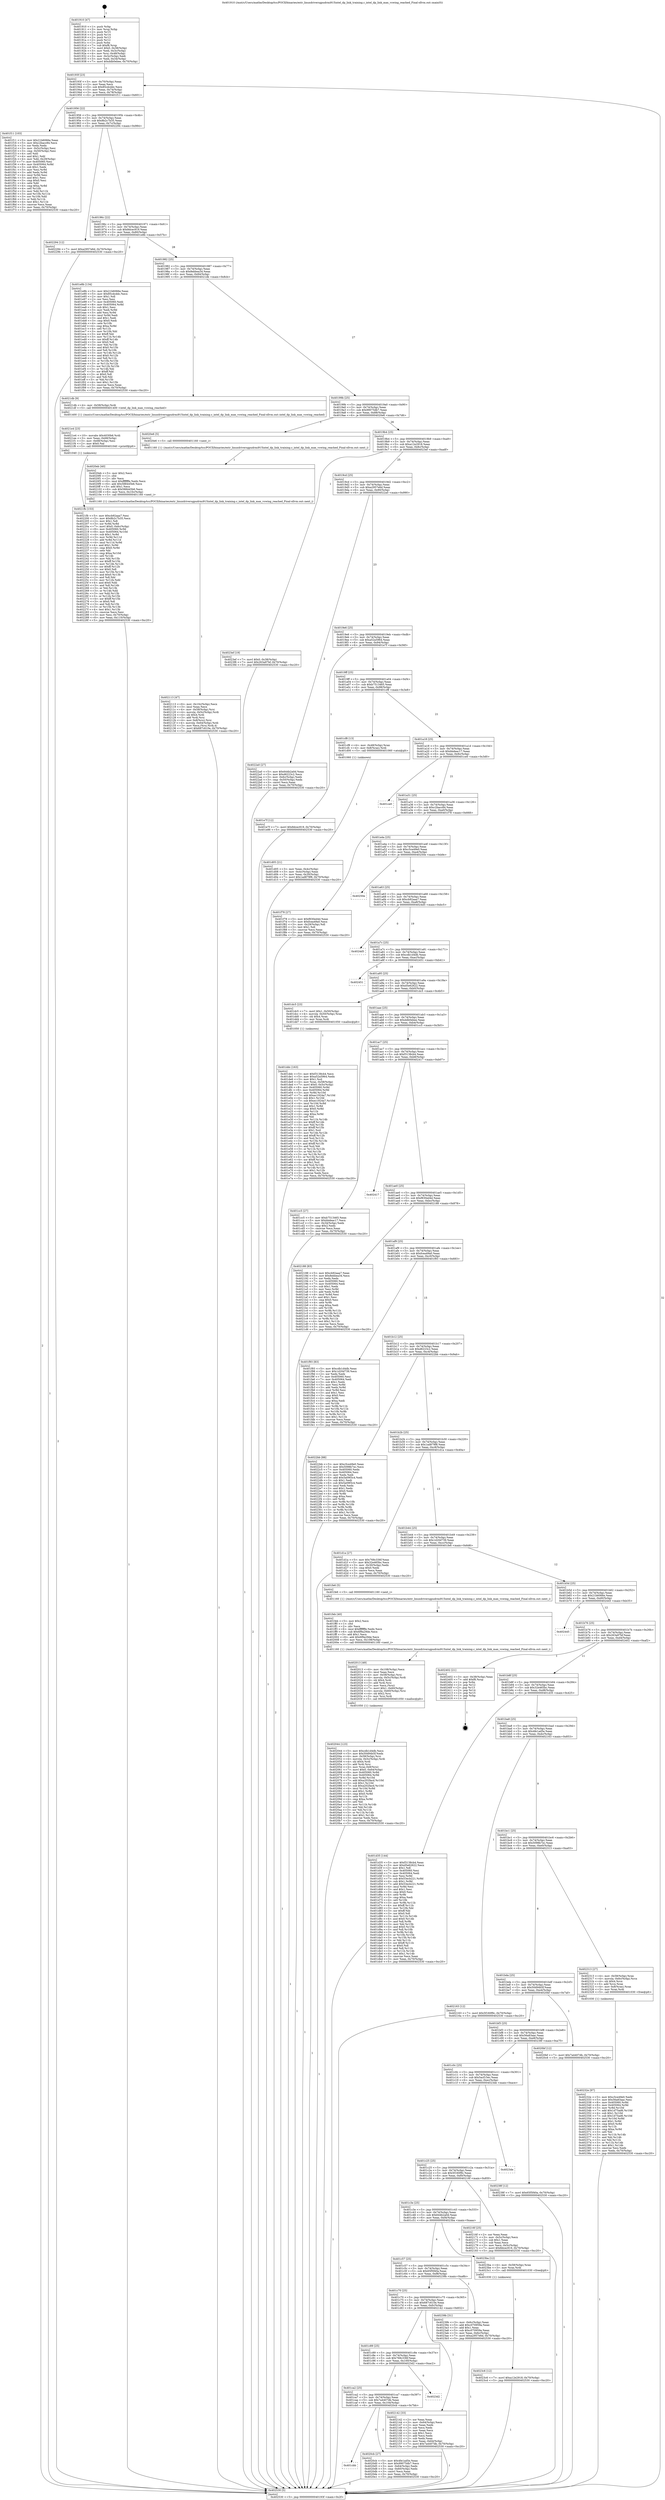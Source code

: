 digraph "0x401910" {
  label = "0x401910 (/mnt/c/Users/mathe/Desktop/tcc/POCII/binaries/extr_linuxdriversgpudrmi915intel_dp_link_training.c_intel_dp_link_max_vswing_reached_Final-ollvm.out::main(0))"
  labelloc = "t"
  node[shape=record]

  Entry [label="",width=0.3,height=0.3,shape=circle,fillcolor=black,style=filled]
  "0x40193f" [label="{
     0x40193f [23]\l
     | [instrs]\l
     &nbsp;&nbsp;0x40193f \<+3\>: mov -0x70(%rbp),%eax\l
     &nbsp;&nbsp;0x401942 \<+2\>: mov %eax,%ecx\l
     &nbsp;&nbsp;0x401944 \<+6\>: sub $0x85cdcddc,%ecx\l
     &nbsp;&nbsp;0x40194a \<+3\>: mov %eax,-0x74(%rbp)\l
     &nbsp;&nbsp;0x40194d \<+3\>: mov %ecx,-0x78(%rbp)\l
     &nbsp;&nbsp;0x401950 \<+6\>: je 0000000000401f11 \<main+0x601\>\l
  }"]
  "0x401f11" [label="{
     0x401f11 [103]\l
     | [instrs]\l
     &nbsp;&nbsp;0x401f11 \<+5\>: mov $0x21b6066e,%eax\l
     &nbsp;&nbsp;0x401f16 \<+5\>: mov $0xc2bacc84,%ecx\l
     &nbsp;&nbsp;0x401f1b \<+2\>: xor %edx,%edx\l
     &nbsp;&nbsp;0x401f1d \<+3\>: mov -0x5c(%rbp),%esi\l
     &nbsp;&nbsp;0x401f20 \<+3\>: cmp -0x50(%rbp),%esi\l
     &nbsp;&nbsp;0x401f23 \<+4\>: setl %dil\l
     &nbsp;&nbsp;0x401f27 \<+4\>: and $0x1,%dil\l
     &nbsp;&nbsp;0x401f2b \<+4\>: mov %dil,-0x29(%rbp)\l
     &nbsp;&nbsp;0x401f2f \<+7\>: mov 0x405060,%esi\l
     &nbsp;&nbsp;0x401f36 \<+8\>: mov 0x405064,%r8d\l
     &nbsp;&nbsp;0x401f3e \<+3\>: sub $0x1,%edx\l
     &nbsp;&nbsp;0x401f41 \<+3\>: mov %esi,%r9d\l
     &nbsp;&nbsp;0x401f44 \<+3\>: add %edx,%r9d\l
     &nbsp;&nbsp;0x401f47 \<+4\>: imul %r9d,%esi\l
     &nbsp;&nbsp;0x401f4b \<+3\>: and $0x1,%esi\l
     &nbsp;&nbsp;0x401f4e \<+3\>: cmp $0x0,%esi\l
     &nbsp;&nbsp;0x401f51 \<+4\>: sete %dil\l
     &nbsp;&nbsp;0x401f55 \<+4\>: cmp $0xa,%r8d\l
     &nbsp;&nbsp;0x401f59 \<+4\>: setl %r10b\l
     &nbsp;&nbsp;0x401f5d \<+3\>: mov %dil,%r11b\l
     &nbsp;&nbsp;0x401f60 \<+3\>: and %r10b,%r11b\l
     &nbsp;&nbsp;0x401f63 \<+3\>: xor %r10b,%dil\l
     &nbsp;&nbsp;0x401f66 \<+3\>: or %dil,%r11b\l
     &nbsp;&nbsp;0x401f69 \<+4\>: test $0x1,%r11b\l
     &nbsp;&nbsp;0x401f6d \<+3\>: cmovne %ecx,%eax\l
     &nbsp;&nbsp;0x401f70 \<+3\>: mov %eax,-0x70(%rbp)\l
     &nbsp;&nbsp;0x401f73 \<+5\>: jmp 0000000000402530 \<main+0xc20\>\l
  }"]
  "0x401956" [label="{
     0x401956 [22]\l
     | [instrs]\l
     &nbsp;&nbsp;0x401956 \<+5\>: jmp 000000000040195b \<main+0x4b\>\l
     &nbsp;&nbsp;0x40195b \<+3\>: mov -0x74(%rbp),%eax\l
     &nbsp;&nbsp;0x40195e \<+5\>: sub $0x8b2c7b35,%eax\l
     &nbsp;&nbsp;0x401963 \<+3\>: mov %eax,-0x7c(%rbp)\l
     &nbsp;&nbsp;0x401966 \<+6\>: je 0000000000402294 \<main+0x984\>\l
  }"]
  Exit [label="",width=0.3,height=0.3,shape=circle,fillcolor=black,style=filled,peripheries=2]
  "0x402294" [label="{
     0x402294 [12]\l
     | [instrs]\l
     &nbsp;&nbsp;0x402294 \<+7\>: movl $0xa2957e6d,-0x70(%rbp)\l
     &nbsp;&nbsp;0x40229b \<+5\>: jmp 0000000000402530 \<main+0xc20\>\l
  }"]
  "0x40196c" [label="{
     0x40196c [22]\l
     | [instrs]\l
     &nbsp;&nbsp;0x40196c \<+5\>: jmp 0000000000401971 \<main+0x61\>\l
     &nbsp;&nbsp;0x401971 \<+3\>: mov -0x74(%rbp),%eax\l
     &nbsp;&nbsp;0x401974 \<+5\>: sub $0x8dcec919,%eax\l
     &nbsp;&nbsp;0x401979 \<+3\>: mov %eax,-0x80(%rbp)\l
     &nbsp;&nbsp;0x40197c \<+6\>: je 0000000000401e8b \<main+0x57b\>\l
  }"]
  "0x4023c6" [label="{
     0x4023c6 [12]\l
     | [instrs]\l
     &nbsp;&nbsp;0x4023c6 \<+7\>: movl $0xa12e2918,-0x70(%rbp)\l
     &nbsp;&nbsp;0x4023cd \<+5\>: jmp 0000000000402530 \<main+0xc20\>\l
  }"]
  "0x401e8b" [label="{
     0x401e8b [134]\l
     | [instrs]\l
     &nbsp;&nbsp;0x401e8b \<+5\>: mov $0x21b6066e,%eax\l
     &nbsp;&nbsp;0x401e90 \<+5\>: mov $0x85cdcddc,%ecx\l
     &nbsp;&nbsp;0x401e95 \<+2\>: mov $0x1,%dl\l
     &nbsp;&nbsp;0x401e97 \<+2\>: xor %esi,%esi\l
     &nbsp;&nbsp;0x401e99 \<+7\>: mov 0x405060,%edi\l
     &nbsp;&nbsp;0x401ea0 \<+8\>: mov 0x405064,%r8d\l
     &nbsp;&nbsp;0x401ea8 \<+3\>: sub $0x1,%esi\l
     &nbsp;&nbsp;0x401eab \<+3\>: mov %edi,%r9d\l
     &nbsp;&nbsp;0x401eae \<+3\>: add %esi,%r9d\l
     &nbsp;&nbsp;0x401eb1 \<+4\>: imul %r9d,%edi\l
     &nbsp;&nbsp;0x401eb5 \<+3\>: and $0x1,%edi\l
     &nbsp;&nbsp;0x401eb8 \<+3\>: cmp $0x0,%edi\l
     &nbsp;&nbsp;0x401ebb \<+4\>: sete %r10b\l
     &nbsp;&nbsp;0x401ebf \<+4\>: cmp $0xa,%r8d\l
     &nbsp;&nbsp;0x401ec3 \<+4\>: setl %r11b\l
     &nbsp;&nbsp;0x401ec7 \<+3\>: mov %r10b,%bl\l
     &nbsp;&nbsp;0x401eca \<+3\>: xor $0xff,%bl\l
     &nbsp;&nbsp;0x401ecd \<+3\>: mov %r11b,%r14b\l
     &nbsp;&nbsp;0x401ed0 \<+4\>: xor $0xff,%r14b\l
     &nbsp;&nbsp;0x401ed4 \<+3\>: xor $0x0,%dl\l
     &nbsp;&nbsp;0x401ed7 \<+3\>: mov %bl,%r15b\l
     &nbsp;&nbsp;0x401eda \<+4\>: and $0x0,%r15b\l
     &nbsp;&nbsp;0x401ede \<+3\>: and %dl,%r10b\l
     &nbsp;&nbsp;0x401ee1 \<+3\>: mov %r14b,%r12b\l
     &nbsp;&nbsp;0x401ee4 \<+4\>: and $0x0,%r12b\l
     &nbsp;&nbsp;0x401ee8 \<+3\>: and %dl,%r11b\l
     &nbsp;&nbsp;0x401eeb \<+3\>: or %r10b,%r15b\l
     &nbsp;&nbsp;0x401eee \<+3\>: or %r11b,%r12b\l
     &nbsp;&nbsp;0x401ef1 \<+3\>: xor %r12b,%r15b\l
     &nbsp;&nbsp;0x401ef4 \<+3\>: or %r14b,%bl\l
     &nbsp;&nbsp;0x401ef7 \<+3\>: xor $0xff,%bl\l
     &nbsp;&nbsp;0x401efa \<+3\>: or $0x0,%dl\l
     &nbsp;&nbsp;0x401efd \<+2\>: and %dl,%bl\l
     &nbsp;&nbsp;0x401eff \<+3\>: or %bl,%r15b\l
     &nbsp;&nbsp;0x401f02 \<+4\>: test $0x1,%r15b\l
     &nbsp;&nbsp;0x401f06 \<+3\>: cmovne %ecx,%eax\l
     &nbsp;&nbsp;0x401f09 \<+3\>: mov %eax,-0x70(%rbp)\l
     &nbsp;&nbsp;0x401f0c \<+5\>: jmp 0000000000402530 \<main+0xc20\>\l
  }"]
  "0x401982" [label="{
     0x401982 [25]\l
     | [instrs]\l
     &nbsp;&nbsp;0x401982 \<+5\>: jmp 0000000000401987 \<main+0x77\>\l
     &nbsp;&nbsp;0x401987 \<+3\>: mov -0x74(%rbp),%eax\l
     &nbsp;&nbsp;0x40198a \<+5\>: sub $0x8ebbea34,%eax\l
     &nbsp;&nbsp;0x40198f \<+6\>: mov %eax,-0x84(%rbp)\l
     &nbsp;&nbsp;0x401995 \<+6\>: je 00000000004021db \<main+0x8cb\>\l
  }"]
  "0x40232e" [label="{
     0x40232e [97]\l
     | [instrs]\l
     &nbsp;&nbsp;0x40232e \<+5\>: mov $0xc5ce49e0,%edx\l
     &nbsp;&nbsp;0x402333 \<+5\>: mov $0x56a83aac,%esi\l
     &nbsp;&nbsp;0x402338 \<+8\>: mov 0x405060,%r8d\l
     &nbsp;&nbsp;0x402340 \<+8\>: mov 0x405064,%r9d\l
     &nbsp;&nbsp;0x402348 \<+3\>: mov %r8d,%r10d\l
     &nbsp;&nbsp;0x40234b \<+7\>: add $0x1d75ad6,%r10d\l
     &nbsp;&nbsp;0x402352 \<+4\>: sub $0x1,%r10d\l
     &nbsp;&nbsp;0x402356 \<+7\>: sub $0x1d75ad6,%r10d\l
     &nbsp;&nbsp;0x40235d \<+4\>: imul %r10d,%r8d\l
     &nbsp;&nbsp;0x402361 \<+4\>: and $0x1,%r8d\l
     &nbsp;&nbsp;0x402365 \<+4\>: cmp $0x0,%r8d\l
     &nbsp;&nbsp;0x402369 \<+4\>: sete %r11b\l
     &nbsp;&nbsp;0x40236d \<+4\>: cmp $0xa,%r9d\l
     &nbsp;&nbsp;0x402371 \<+3\>: setl %bl\l
     &nbsp;&nbsp;0x402374 \<+3\>: mov %r11b,%r14b\l
     &nbsp;&nbsp;0x402377 \<+3\>: and %bl,%r14b\l
     &nbsp;&nbsp;0x40237a \<+3\>: xor %bl,%r11b\l
     &nbsp;&nbsp;0x40237d \<+3\>: or %r11b,%r14b\l
     &nbsp;&nbsp;0x402380 \<+4\>: test $0x1,%r14b\l
     &nbsp;&nbsp;0x402384 \<+3\>: cmovne %esi,%edx\l
     &nbsp;&nbsp;0x402387 \<+3\>: mov %edx,-0x70(%rbp)\l
     &nbsp;&nbsp;0x40238a \<+5\>: jmp 0000000000402530 \<main+0xc20\>\l
  }"]
  "0x4021db" [label="{
     0x4021db [9]\l
     | [instrs]\l
     &nbsp;&nbsp;0x4021db \<+4\>: mov -0x58(%rbp),%rdi\l
     &nbsp;&nbsp;0x4021df \<+5\>: call 0000000000401400 \<intel_dp_link_max_vswing_reached\>\l
     | [calls]\l
     &nbsp;&nbsp;0x401400 \{1\} (/mnt/c/Users/mathe/Desktop/tcc/POCII/binaries/extr_linuxdriversgpudrmi915intel_dp_link_training.c_intel_dp_link_max_vswing_reached_Final-ollvm.out::intel_dp_link_max_vswing_reached)\l
  }"]
  "0x40199b" [label="{
     0x40199b [25]\l
     | [instrs]\l
     &nbsp;&nbsp;0x40199b \<+5\>: jmp 00000000004019a0 \<main+0x90\>\l
     &nbsp;&nbsp;0x4019a0 \<+3\>: mov -0x74(%rbp),%eax\l
     &nbsp;&nbsp;0x4019a3 \<+5\>: sub $0x99075db7,%eax\l
     &nbsp;&nbsp;0x4019a8 \<+6\>: mov %eax,-0x88(%rbp)\l
     &nbsp;&nbsp;0x4019ae \<+6\>: je 00000000004020e6 \<main+0x7d6\>\l
  }"]
  "0x4021fb" [label="{
     0x4021fb [153]\l
     | [instrs]\l
     &nbsp;&nbsp;0x4021fb \<+5\>: mov $0xcb92aaa7,%esi\l
     &nbsp;&nbsp;0x402200 \<+5\>: mov $0x8b2c7b35,%ecx\l
     &nbsp;&nbsp;0x402205 \<+2\>: mov $0x1,%dl\l
     &nbsp;&nbsp;0x402207 \<+3\>: xor %r8d,%r8d\l
     &nbsp;&nbsp;0x40220a \<+7\>: movl $0x0,-0x6c(%rbp)\l
     &nbsp;&nbsp;0x402211 \<+8\>: mov 0x405060,%r9d\l
     &nbsp;&nbsp;0x402219 \<+8\>: mov 0x405064,%r10d\l
     &nbsp;&nbsp;0x402221 \<+4\>: sub $0x1,%r8d\l
     &nbsp;&nbsp;0x402225 \<+3\>: mov %r9d,%r11d\l
     &nbsp;&nbsp;0x402228 \<+3\>: add %r8d,%r11d\l
     &nbsp;&nbsp;0x40222b \<+4\>: imul %r11d,%r9d\l
     &nbsp;&nbsp;0x40222f \<+4\>: and $0x1,%r9d\l
     &nbsp;&nbsp;0x402233 \<+4\>: cmp $0x0,%r9d\l
     &nbsp;&nbsp;0x402237 \<+3\>: sete %bl\l
     &nbsp;&nbsp;0x40223a \<+4\>: cmp $0xa,%r10d\l
     &nbsp;&nbsp;0x40223e \<+4\>: setl %r14b\l
     &nbsp;&nbsp;0x402242 \<+3\>: mov %bl,%r15b\l
     &nbsp;&nbsp;0x402245 \<+4\>: xor $0xff,%r15b\l
     &nbsp;&nbsp;0x402249 \<+3\>: mov %r14b,%r12b\l
     &nbsp;&nbsp;0x40224c \<+4\>: xor $0xff,%r12b\l
     &nbsp;&nbsp;0x402250 \<+3\>: xor $0x0,%dl\l
     &nbsp;&nbsp;0x402253 \<+3\>: mov %r15b,%r13b\l
     &nbsp;&nbsp;0x402256 \<+4\>: and $0x0,%r13b\l
     &nbsp;&nbsp;0x40225a \<+2\>: and %dl,%bl\l
     &nbsp;&nbsp;0x40225c \<+3\>: mov %r12b,%dil\l
     &nbsp;&nbsp;0x40225f \<+4\>: and $0x0,%dil\l
     &nbsp;&nbsp;0x402263 \<+3\>: and %dl,%r14b\l
     &nbsp;&nbsp;0x402266 \<+3\>: or %bl,%r13b\l
     &nbsp;&nbsp;0x402269 \<+3\>: or %r14b,%dil\l
     &nbsp;&nbsp;0x40226c \<+3\>: xor %dil,%r13b\l
     &nbsp;&nbsp;0x40226f \<+3\>: or %r12b,%r15b\l
     &nbsp;&nbsp;0x402272 \<+4\>: xor $0xff,%r15b\l
     &nbsp;&nbsp;0x402276 \<+3\>: or $0x0,%dl\l
     &nbsp;&nbsp;0x402279 \<+3\>: and %dl,%r15b\l
     &nbsp;&nbsp;0x40227c \<+3\>: or %r15b,%r13b\l
     &nbsp;&nbsp;0x40227f \<+4\>: test $0x1,%r13b\l
     &nbsp;&nbsp;0x402283 \<+3\>: cmovne %ecx,%esi\l
     &nbsp;&nbsp;0x402286 \<+3\>: mov %esi,-0x70(%rbp)\l
     &nbsp;&nbsp;0x402289 \<+6\>: mov %eax,-0x110(%rbp)\l
     &nbsp;&nbsp;0x40228f \<+5\>: jmp 0000000000402530 \<main+0xc20\>\l
  }"]
  "0x4020e6" [label="{
     0x4020e6 [5]\l
     | [instrs]\l
     &nbsp;&nbsp;0x4020e6 \<+5\>: call 0000000000401160 \<next_i\>\l
     | [calls]\l
     &nbsp;&nbsp;0x401160 \{1\} (/mnt/c/Users/mathe/Desktop/tcc/POCII/binaries/extr_linuxdriversgpudrmi915intel_dp_link_training.c_intel_dp_link_max_vswing_reached_Final-ollvm.out::next_i)\l
  }"]
  "0x4019b4" [label="{
     0x4019b4 [25]\l
     | [instrs]\l
     &nbsp;&nbsp;0x4019b4 \<+5\>: jmp 00000000004019b9 \<main+0xa9\>\l
     &nbsp;&nbsp;0x4019b9 \<+3\>: mov -0x74(%rbp),%eax\l
     &nbsp;&nbsp;0x4019bc \<+5\>: sub $0xa12e2918,%eax\l
     &nbsp;&nbsp;0x4019c1 \<+6\>: mov %eax,-0x8c(%rbp)\l
     &nbsp;&nbsp;0x4019c7 \<+6\>: je 00000000004023ef \<main+0xadf\>\l
  }"]
  "0x4021e4" [label="{
     0x4021e4 [23]\l
     | [instrs]\l
     &nbsp;&nbsp;0x4021e4 \<+10\>: movabs $0x4030b6,%rdi\l
     &nbsp;&nbsp;0x4021ee \<+3\>: mov %eax,-0x68(%rbp)\l
     &nbsp;&nbsp;0x4021f1 \<+3\>: mov -0x68(%rbp),%esi\l
     &nbsp;&nbsp;0x4021f4 \<+2\>: mov $0x0,%al\l
     &nbsp;&nbsp;0x4021f6 \<+5\>: call 0000000000401040 \<printf@plt\>\l
     | [calls]\l
     &nbsp;&nbsp;0x401040 \{1\} (unknown)\l
  }"]
  "0x4023ef" [label="{
     0x4023ef [19]\l
     | [instrs]\l
     &nbsp;&nbsp;0x4023ef \<+7\>: movl $0x0,-0x38(%rbp)\l
     &nbsp;&nbsp;0x4023f6 \<+7\>: movl $0x263a97bf,-0x70(%rbp)\l
     &nbsp;&nbsp;0x4023fd \<+5\>: jmp 0000000000402530 \<main+0xc20\>\l
  }"]
  "0x4019cd" [label="{
     0x4019cd [25]\l
     | [instrs]\l
     &nbsp;&nbsp;0x4019cd \<+5\>: jmp 00000000004019d2 \<main+0xc2\>\l
     &nbsp;&nbsp;0x4019d2 \<+3\>: mov -0x74(%rbp),%eax\l
     &nbsp;&nbsp;0x4019d5 \<+5\>: sub $0xa2957e6d,%eax\l
     &nbsp;&nbsp;0x4019da \<+6\>: mov %eax,-0x90(%rbp)\l
     &nbsp;&nbsp;0x4019e0 \<+6\>: je 00000000004022a0 \<main+0x990\>\l
  }"]
  "0x402113" [label="{
     0x402113 [47]\l
     | [instrs]\l
     &nbsp;&nbsp;0x402113 \<+6\>: mov -0x10c(%rbp),%ecx\l
     &nbsp;&nbsp;0x402119 \<+3\>: imul %eax,%ecx\l
     &nbsp;&nbsp;0x40211c \<+4\>: mov -0x58(%rbp),%rsi\l
     &nbsp;&nbsp;0x402120 \<+4\>: movslq -0x5c(%rbp),%rdi\l
     &nbsp;&nbsp;0x402124 \<+4\>: shl $0x4,%rdi\l
     &nbsp;&nbsp;0x402128 \<+3\>: add %rdi,%rsi\l
     &nbsp;&nbsp;0x40212b \<+4\>: mov 0x8(%rsi),%rsi\l
     &nbsp;&nbsp;0x40212f \<+4\>: movslq -0x64(%rbp),%rdi\l
     &nbsp;&nbsp;0x402133 \<+3\>: mov %ecx,(%rsi,%rdi,4)\l
     &nbsp;&nbsp;0x402136 \<+7\>: movl $0x687c610e,-0x70(%rbp)\l
     &nbsp;&nbsp;0x40213d \<+5\>: jmp 0000000000402530 \<main+0xc20\>\l
  }"]
  "0x4022a0" [label="{
     0x4022a0 [27]\l
     | [instrs]\l
     &nbsp;&nbsp;0x4022a0 \<+5\>: mov $0x644b2a0d,%eax\l
     &nbsp;&nbsp;0x4022a5 \<+5\>: mov $0xd6223c2,%ecx\l
     &nbsp;&nbsp;0x4022aa \<+3\>: mov -0x6c(%rbp),%edx\l
     &nbsp;&nbsp;0x4022ad \<+3\>: cmp -0x50(%rbp),%edx\l
     &nbsp;&nbsp;0x4022b0 \<+3\>: cmovl %ecx,%eax\l
     &nbsp;&nbsp;0x4022b3 \<+3\>: mov %eax,-0x70(%rbp)\l
     &nbsp;&nbsp;0x4022b6 \<+5\>: jmp 0000000000402530 \<main+0xc20\>\l
  }"]
  "0x4019e6" [label="{
     0x4019e6 [25]\l
     | [instrs]\l
     &nbsp;&nbsp;0x4019e6 \<+5\>: jmp 00000000004019eb \<main+0xdb\>\l
     &nbsp;&nbsp;0x4019eb \<+3\>: mov -0x74(%rbp),%eax\l
     &nbsp;&nbsp;0x4019ee \<+5\>: sub $0xa52a5964,%eax\l
     &nbsp;&nbsp;0x4019f3 \<+6\>: mov %eax,-0x94(%rbp)\l
     &nbsp;&nbsp;0x4019f9 \<+6\>: je 0000000000401e7f \<main+0x56f\>\l
  }"]
  "0x4020eb" [label="{
     0x4020eb [40]\l
     | [instrs]\l
     &nbsp;&nbsp;0x4020eb \<+5\>: mov $0x2,%ecx\l
     &nbsp;&nbsp;0x4020f0 \<+1\>: cltd\l
     &nbsp;&nbsp;0x4020f1 \<+2\>: idiv %ecx\l
     &nbsp;&nbsp;0x4020f3 \<+6\>: imul $0xfffffffe,%edx,%ecx\l
     &nbsp;&nbsp;0x4020f9 \<+6\>: add $0x588445b6,%ecx\l
     &nbsp;&nbsp;0x4020ff \<+3\>: add $0x1,%ecx\l
     &nbsp;&nbsp;0x402102 \<+6\>: sub $0x588445b6,%ecx\l
     &nbsp;&nbsp;0x402108 \<+6\>: mov %ecx,-0x10c(%rbp)\l
     &nbsp;&nbsp;0x40210e \<+5\>: call 0000000000401160 \<next_i\>\l
     | [calls]\l
     &nbsp;&nbsp;0x401160 \{1\} (/mnt/c/Users/mathe/Desktop/tcc/POCII/binaries/extr_linuxdriversgpudrmi915intel_dp_link_training.c_intel_dp_link_max_vswing_reached_Final-ollvm.out::next_i)\l
  }"]
  "0x401e7f" [label="{
     0x401e7f [12]\l
     | [instrs]\l
     &nbsp;&nbsp;0x401e7f \<+7\>: movl $0x8dcec919,-0x70(%rbp)\l
     &nbsp;&nbsp;0x401e86 \<+5\>: jmp 0000000000402530 \<main+0xc20\>\l
  }"]
  "0x4019ff" [label="{
     0x4019ff [25]\l
     | [instrs]\l
     &nbsp;&nbsp;0x4019ff \<+5\>: jmp 0000000000401a04 \<main+0xf4\>\l
     &nbsp;&nbsp;0x401a04 \<+3\>: mov -0x74(%rbp),%eax\l
     &nbsp;&nbsp;0x401a07 \<+5\>: sub $0xb7513465,%eax\l
     &nbsp;&nbsp;0x401a0c \<+6\>: mov %eax,-0x98(%rbp)\l
     &nbsp;&nbsp;0x401a12 \<+6\>: je 0000000000401cf8 \<main+0x3e8\>\l
  }"]
  "0x401cbb" [label="{
     0x401cbb\l
  }", style=dashed]
  "0x401cf8" [label="{
     0x401cf8 [13]\l
     | [instrs]\l
     &nbsp;&nbsp;0x401cf8 \<+4\>: mov -0x48(%rbp),%rax\l
     &nbsp;&nbsp;0x401cfc \<+4\>: mov 0x8(%rax),%rdi\l
     &nbsp;&nbsp;0x401d00 \<+5\>: call 0000000000401060 \<atoi@plt\>\l
     | [calls]\l
     &nbsp;&nbsp;0x401060 \{1\} (unknown)\l
  }"]
  "0x401a18" [label="{
     0x401a18 [25]\l
     | [instrs]\l
     &nbsp;&nbsp;0x401a18 \<+5\>: jmp 0000000000401a1d \<main+0x10d\>\l
     &nbsp;&nbsp;0x401a1d \<+3\>: mov -0x74(%rbp),%eax\l
     &nbsp;&nbsp;0x401a20 \<+5\>: sub $0xbbdeac17,%eax\l
     &nbsp;&nbsp;0x401a25 \<+6\>: mov %eax,-0x9c(%rbp)\l
     &nbsp;&nbsp;0x401a2b \<+6\>: je 0000000000401ce0 \<main+0x3d0\>\l
  }"]
  "0x4020cb" [label="{
     0x4020cb [27]\l
     | [instrs]\l
     &nbsp;&nbsp;0x4020cb \<+5\>: mov $0x4fe1ad5e,%eax\l
     &nbsp;&nbsp;0x4020d0 \<+5\>: mov $0x99075db7,%ecx\l
     &nbsp;&nbsp;0x4020d5 \<+3\>: mov -0x64(%rbp),%edx\l
     &nbsp;&nbsp;0x4020d8 \<+3\>: cmp -0x60(%rbp),%edx\l
     &nbsp;&nbsp;0x4020db \<+3\>: cmovl %ecx,%eax\l
     &nbsp;&nbsp;0x4020de \<+3\>: mov %eax,-0x70(%rbp)\l
     &nbsp;&nbsp;0x4020e1 \<+5\>: jmp 0000000000402530 \<main+0xc20\>\l
  }"]
  "0x401ce0" [label="{
     0x401ce0\l
  }", style=dashed]
  "0x401a31" [label="{
     0x401a31 [25]\l
     | [instrs]\l
     &nbsp;&nbsp;0x401a31 \<+5\>: jmp 0000000000401a36 \<main+0x126\>\l
     &nbsp;&nbsp;0x401a36 \<+3\>: mov -0x74(%rbp),%eax\l
     &nbsp;&nbsp;0x401a39 \<+5\>: sub $0xc2bacc84,%eax\l
     &nbsp;&nbsp;0x401a3e \<+6\>: mov %eax,-0xa0(%rbp)\l
     &nbsp;&nbsp;0x401a44 \<+6\>: je 0000000000401f78 \<main+0x668\>\l
  }"]
  "0x401ca2" [label="{
     0x401ca2 [25]\l
     | [instrs]\l
     &nbsp;&nbsp;0x401ca2 \<+5\>: jmp 0000000000401ca7 \<main+0x397\>\l
     &nbsp;&nbsp;0x401ca7 \<+3\>: mov -0x74(%rbp),%eax\l
     &nbsp;&nbsp;0x401caa \<+5\>: sub $0x7a4407db,%eax\l
     &nbsp;&nbsp;0x401caf \<+6\>: mov %eax,-0x104(%rbp)\l
     &nbsp;&nbsp;0x401cb5 \<+6\>: je 00000000004020cb \<main+0x7bb\>\l
  }"]
  "0x401f78" [label="{
     0x401f78 [27]\l
     | [instrs]\l
     &nbsp;&nbsp;0x401f78 \<+5\>: mov $0xf830ed4d,%eax\l
     &nbsp;&nbsp;0x401f7d \<+5\>: mov $0xfcea49a0,%ecx\l
     &nbsp;&nbsp;0x401f82 \<+3\>: mov -0x29(%rbp),%dl\l
     &nbsp;&nbsp;0x401f85 \<+3\>: test $0x1,%dl\l
     &nbsp;&nbsp;0x401f88 \<+3\>: cmovne %ecx,%eax\l
     &nbsp;&nbsp;0x401f8b \<+3\>: mov %eax,-0x70(%rbp)\l
     &nbsp;&nbsp;0x401f8e \<+5\>: jmp 0000000000402530 \<main+0xc20\>\l
  }"]
  "0x401a4a" [label="{
     0x401a4a [25]\l
     | [instrs]\l
     &nbsp;&nbsp;0x401a4a \<+5\>: jmp 0000000000401a4f \<main+0x13f\>\l
     &nbsp;&nbsp;0x401a4f \<+3\>: mov -0x74(%rbp),%eax\l
     &nbsp;&nbsp;0x401a52 \<+5\>: sub $0xc5ce49e0,%eax\l
     &nbsp;&nbsp;0x401a57 \<+6\>: mov %eax,-0xa4(%rbp)\l
     &nbsp;&nbsp;0x401a5d \<+6\>: je 000000000040250e \<main+0xbfe\>\l
  }"]
  "0x4023d2" [label="{
     0x4023d2\l
  }", style=dashed]
  "0x40250e" [label="{
     0x40250e\l
  }", style=dashed]
  "0x401a63" [label="{
     0x401a63 [25]\l
     | [instrs]\l
     &nbsp;&nbsp;0x401a63 \<+5\>: jmp 0000000000401a68 \<main+0x158\>\l
     &nbsp;&nbsp;0x401a68 \<+3\>: mov -0x74(%rbp),%eax\l
     &nbsp;&nbsp;0x401a6b \<+5\>: sub $0xcb92aaa7,%eax\l
     &nbsp;&nbsp;0x401a70 \<+6\>: mov %eax,-0xa8(%rbp)\l
     &nbsp;&nbsp;0x401a76 \<+6\>: je 00000000004024d5 \<main+0xbc5\>\l
  }"]
  "0x401c89" [label="{
     0x401c89 [25]\l
     | [instrs]\l
     &nbsp;&nbsp;0x401c89 \<+5\>: jmp 0000000000401c8e \<main+0x37e\>\l
     &nbsp;&nbsp;0x401c8e \<+3\>: mov -0x74(%rbp),%eax\l
     &nbsp;&nbsp;0x401c91 \<+5\>: sub $0x768c336f,%eax\l
     &nbsp;&nbsp;0x401c96 \<+6\>: mov %eax,-0x100(%rbp)\l
     &nbsp;&nbsp;0x401c9c \<+6\>: je 00000000004023d2 \<main+0xac2\>\l
  }"]
  "0x4024d5" [label="{
     0x4024d5\l
  }", style=dashed]
  "0x401a7c" [label="{
     0x401a7c [25]\l
     | [instrs]\l
     &nbsp;&nbsp;0x401a7c \<+5\>: jmp 0000000000401a81 \<main+0x171\>\l
     &nbsp;&nbsp;0x401a81 \<+3\>: mov -0x74(%rbp),%eax\l
     &nbsp;&nbsp;0x401a84 \<+5\>: sub $0xcdb1d4db,%eax\l
     &nbsp;&nbsp;0x401a89 \<+6\>: mov %eax,-0xac(%rbp)\l
     &nbsp;&nbsp;0x401a8f \<+6\>: je 0000000000402451 \<main+0xb41\>\l
  }"]
  "0x402142" [label="{
     0x402142 [33]\l
     | [instrs]\l
     &nbsp;&nbsp;0x402142 \<+2\>: xor %eax,%eax\l
     &nbsp;&nbsp;0x402144 \<+3\>: mov -0x64(%rbp),%ecx\l
     &nbsp;&nbsp;0x402147 \<+2\>: mov %eax,%edx\l
     &nbsp;&nbsp;0x402149 \<+2\>: sub %ecx,%edx\l
     &nbsp;&nbsp;0x40214b \<+2\>: mov %eax,%ecx\l
     &nbsp;&nbsp;0x40214d \<+3\>: sub $0x1,%ecx\l
     &nbsp;&nbsp;0x402150 \<+2\>: add %ecx,%edx\l
     &nbsp;&nbsp;0x402152 \<+2\>: sub %edx,%eax\l
     &nbsp;&nbsp;0x402154 \<+3\>: mov %eax,-0x64(%rbp)\l
     &nbsp;&nbsp;0x402157 \<+7\>: movl $0x7a4407db,-0x70(%rbp)\l
     &nbsp;&nbsp;0x40215e \<+5\>: jmp 0000000000402530 \<main+0xc20\>\l
  }"]
  "0x402451" [label="{
     0x402451\l
  }", style=dashed]
  "0x401a95" [label="{
     0x401a95 [25]\l
     | [instrs]\l
     &nbsp;&nbsp;0x401a95 \<+5\>: jmp 0000000000401a9a \<main+0x18a\>\l
     &nbsp;&nbsp;0x401a9a \<+3\>: mov -0x74(%rbp),%eax\l
     &nbsp;&nbsp;0x401a9d \<+5\>: sub $0xd5e62622,%eax\l
     &nbsp;&nbsp;0x401aa2 \<+6\>: mov %eax,-0xb0(%rbp)\l
     &nbsp;&nbsp;0x401aa8 \<+6\>: je 0000000000401dc5 \<main+0x4b5\>\l
  }"]
  "0x401c70" [label="{
     0x401c70 [25]\l
     | [instrs]\l
     &nbsp;&nbsp;0x401c70 \<+5\>: jmp 0000000000401c75 \<main+0x365\>\l
     &nbsp;&nbsp;0x401c75 \<+3\>: mov -0x74(%rbp),%eax\l
     &nbsp;&nbsp;0x401c78 \<+5\>: sub $0x687c610e,%eax\l
     &nbsp;&nbsp;0x401c7d \<+6\>: mov %eax,-0xfc(%rbp)\l
     &nbsp;&nbsp;0x401c83 \<+6\>: je 0000000000402142 \<main+0x832\>\l
  }"]
  "0x401dc5" [label="{
     0x401dc5 [23]\l
     | [instrs]\l
     &nbsp;&nbsp;0x401dc5 \<+7\>: movl $0x1,-0x50(%rbp)\l
     &nbsp;&nbsp;0x401dcc \<+4\>: movslq -0x50(%rbp),%rax\l
     &nbsp;&nbsp;0x401dd0 \<+4\>: shl $0x4,%rax\l
     &nbsp;&nbsp;0x401dd4 \<+3\>: mov %rax,%rdi\l
     &nbsp;&nbsp;0x401dd7 \<+5\>: call 0000000000401050 \<malloc@plt\>\l
     | [calls]\l
     &nbsp;&nbsp;0x401050 \{1\} (unknown)\l
  }"]
  "0x401aae" [label="{
     0x401aae [25]\l
     | [instrs]\l
     &nbsp;&nbsp;0x401aae \<+5\>: jmp 0000000000401ab3 \<main+0x1a3\>\l
     &nbsp;&nbsp;0x401ab3 \<+3\>: mov -0x74(%rbp),%eax\l
     &nbsp;&nbsp;0x401ab6 \<+5\>: sub $0xddb0ebee,%eax\l
     &nbsp;&nbsp;0x401abb \<+6\>: mov %eax,-0xb4(%rbp)\l
     &nbsp;&nbsp;0x401ac1 \<+6\>: je 0000000000401cc5 \<main+0x3b5\>\l
  }"]
  "0x40239b" [label="{
     0x40239b [31]\l
     | [instrs]\l
     &nbsp;&nbsp;0x40239b \<+3\>: mov -0x6c(%rbp),%eax\l
     &nbsp;&nbsp;0x40239e \<+5\>: add $0xc070959a,%eax\l
     &nbsp;&nbsp;0x4023a3 \<+3\>: add $0x1,%eax\l
     &nbsp;&nbsp;0x4023a6 \<+5\>: sub $0xc070959a,%eax\l
     &nbsp;&nbsp;0x4023ab \<+3\>: mov %eax,-0x6c(%rbp)\l
     &nbsp;&nbsp;0x4023ae \<+7\>: movl $0xa2957e6d,-0x70(%rbp)\l
     &nbsp;&nbsp;0x4023b5 \<+5\>: jmp 0000000000402530 \<main+0xc20\>\l
  }"]
  "0x401cc5" [label="{
     0x401cc5 [27]\l
     | [instrs]\l
     &nbsp;&nbsp;0x401cc5 \<+5\>: mov $0xb7513465,%eax\l
     &nbsp;&nbsp;0x401cca \<+5\>: mov $0xbbdeac17,%ecx\l
     &nbsp;&nbsp;0x401ccf \<+3\>: mov -0x34(%rbp),%edx\l
     &nbsp;&nbsp;0x401cd2 \<+3\>: cmp $0x2,%edx\l
     &nbsp;&nbsp;0x401cd5 \<+3\>: cmovne %ecx,%eax\l
     &nbsp;&nbsp;0x401cd8 \<+3\>: mov %eax,-0x70(%rbp)\l
     &nbsp;&nbsp;0x401cdb \<+5\>: jmp 0000000000402530 \<main+0xc20\>\l
  }"]
  "0x401ac7" [label="{
     0x401ac7 [25]\l
     | [instrs]\l
     &nbsp;&nbsp;0x401ac7 \<+5\>: jmp 0000000000401acc \<main+0x1bc\>\l
     &nbsp;&nbsp;0x401acc \<+3\>: mov -0x74(%rbp),%eax\l
     &nbsp;&nbsp;0x401acf \<+5\>: sub $0xf3138cb4,%eax\l
     &nbsp;&nbsp;0x401ad4 \<+6\>: mov %eax,-0xb8(%rbp)\l
     &nbsp;&nbsp;0x401ada \<+6\>: je 0000000000402417 \<main+0xb07\>\l
  }"]
  "0x402530" [label="{
     0x402530 [5]\l
     | [instrs]\l
     &nbsp;&nbsp;0x402530 \<+5\>: jmp 000000000040193f \<main+0x2f\>\l
  }"]
  "0x401910" [label="{
     0x401910 [47]\l
     | [instrs]\l
     &nbsp;&nbsp;0x401910 \<+1\>: push %rbp\l
     &nbsp;&nbsp;0x401911 \<+3\>: mov %rsp,%rbp\l
     &nbsp;&nbsp;0x401914 \<+2\>: push %r15\l
     &nbsp;&nbsp;0x401916 \<+2\>: push %r14\l
     &nbsp;&nbsp;0x401918 \<+2\>: push %r13\l
     &nbsp;&nbsp;0x40191a \<+2\>: push %r12\l
     &nbsp;&nbsp;0x40191c \<+1\>: push %rbx\l
     &nbsp;&nbsp;0x40191d \<+7\>: sub $0xf8,%rsp\l
     &nbsp;&nbsp;0x401924 \<+7\>: movl $0x0,-0x38(%rbp)\l
     &nbsp;&nbsp;0x40192b \<+3\>: mov %edi,-0x3c(%rbp)\l
     &nbsp;&nbsp;0x40192e \<+4\>: mov %rsi,-0x48(%rbp)\l
     &nbsp;&nbsp;0x401932 \<+3\>: mov -0x3c(%rbp),%edi\l
     &nbsp;&nbsp;0x401935 \<+3\>: mov %edi,-0x34(%rbp)\l
     &nbsp;&nbsp;0x401938 \<+7\>: movl $0xddb0ebee,-0x70(%rbp)\l
  }"]
  "0x401d05" [label="{
     0x401d05 [21]\l
     | [instrs]\l
     &nbsp;&nbsp;0x401d05 \<+3\>: mov %eax,-0x4c(%rbp)\l
     &nbsp;&nbsp;0x401d08 \<+3\>: mov -0x4c(%rbp),%eax\l
     &nbsp;&nbsp;0x401d0b \<+3\>: mov %eax,-0x30(%rbp)\l
     &nbsp;&nbsp;0x401d0e \<+7\>: movl $0x1ad879f8,-0x70(%rbp)\l
     &nbsp;&nbsp;0x401d15 \<+5\>: jmp 0000000000402530 \<main+0xc20\>\l
  }"]
  "0x401c57" [label="{
     0x401c57 [25]\l
     | [instrs]\l
     &nbsp;&nbsp;0x401c57 \<+5\>: jmp 0000000000401c5c \<main+0x34c\>\l
     &nbsp;&nbsp;0x401c5c \<+3\>: mov -0x74(%rbp),%eax\l
     &nbsp;&nbsp;0x401c5f \<+5\>: sub $0x65f5f40a,%eax\l
     &nbsp;&nbsp;0x401c64 \<+6\>: mov %eax,-0xf8(%rbp)\l
     &nbsp;&nbsp;0x401c6a \<+6\>: je 000000000040239b \<main+0xa8b\>\l
  }"]
  "0x402417" [label="{
     0x402417\l
  }", style=dashed]
  "0x401ae0" [label="{
     0x401ae0 [25]\l
     | [instrs]\l
     &nbsp;&nbsp;0x401ae0 \<+5\>: jmp 0000000000401ae5 \<main+0x1d5\>\l
     &nbsp;&nbsp;0x401ae5 \<+3\>: mov -0x74(%rbp),%eax\l
     &nbsp;&nbsp;0x401ae8 \<+5\>: sub $0xf830ed4d,%eax\l
     &nbsp;&nbsp;0x401aed \<+6\>: mov %eax,-0xbc(%rbp)\l
     &nbsp;&nbsp;0x401af3 \<+6\>: je 0000000000402188 \<main+0x878\>\l
  }"]
  "0x4023ba" [label="{
     0x4023ba [12]\l
     | [instrs]\l
     &nbsp;&nbsp;0x4023ba \<+4\>: mov -0x58(%rbp),%rax\l
     &nbsp;&nbsp;0x4023be \<+3\>: mov %rax,%rdi\l
     &nbsp;&nbsp;0x4023c1 \<+5\>: call 0000000000401030 \<free@plt\>\l
     | [calls]\l
     &nbsp;&nbsp;0x401030 \{1\} (unknown)\l
  }"]
  "0x402188" [label="{
     0x402188 [83]\l
     | [instrs]\l
     &nbsp;&nbsp;0x402188 \<+5\>: mov $0xcb92aaa7,%eax\l
     &nbsp;&nbsp;0x40218d \<+5\>: mov $0x8ebbea34,%ecx\l
     &nbsp;&nbsp;0x402192 \<+2\>: xor %edx,%edx\l
     &nbsp;&nbsp;0x402194 \<+7\>: mov 0x405060,%esi\l
     &nbsp;&nbsp;0x40219b \<+7\>: mov 0x405064,%edi\l
     &nbsp;&nbsp;0x4021a2 \<+3\>: sub $0x1,%edx\l
     &nbsp;&nbsp;0x4021a5 \<+3\>: mov %esi,%r8d\l
     &nbsp;&nbsp;0x4021a8 \<+3\>: add %edx,%r8d\l
     &nbsp;&nbsp;0x4021ab \<+4\>: imul %r8d,%esi\l
     &nbsp;&nbsp;0x4021af \<+3\>: and $0x1,%esi\l
     &nbsp;&nbsp;0x4021b2 \<+3\>: cmp $0x0,%esi\l
     &nbsp;&nbsp;0x4021b5 \<+4\>: sete %r9b\l
     &nbsp;&nbsp;0x4021b9 \<+3\>: cmp $0xa,%edi\l
     &nbsp;&nbsp;0x4021bc \<+4\>: setl %r10b\l
     &nbsp;&nbsp;0x4021c0 \<+3\>: mov %r9b,%r11b\l
     &nbsp;&nbsp;0x4021c3 \<+3\>: and %r10b,%r11b\l
     &nbsp;&nbsp;0x4021c6 \<+3\>: xor %r10b,%r9b\l
     &nbsp;&nbsp;0x4021c9 \<+3\>: or %r9b,%r11b\l
     &nbsp;&nbsp;0x4021cc \<+4\>: test $0x1,%r11b\l
     &nbsp;&nbsp;0x4021d0 \<+3\>: cmovne %ecx,%eax\l
     &nbsp;&nbsp;0x4021d3 \<+3\>: mov %eax,-0x70(%rbp)\l
     &nbsp;&nbsp;0x4021d6 \<+5\>: jmp 0000000000402530 \<main+0xc20\>\l
  }"]
  "0x401af9" [label="{
     0x401af9 [25]\l
     | [instrs]\l
     &nbsp;&nbsp;0x401af9 \<+5\>: jmp 0000000000401afe \<main+0x1ee\>\l
     &nbsp;&nbsp;0x401afe \<+3\>: mov -0x74(%rbp),%eax\l
     &nbsp;&nbsp;0x401b01 \<+5\>: sub $0xfcea49a0,%eax\l
     &nbsp;&nbsp;0x401b06 \<+6\>: mov %eax,-0xc0(%rbp)\l
     &nbsp;&nbsp;0x401b0c \<+6\>: je 0000000000401f93 \<main+0x683\>\l
  }"]
  "0x401c3e" [label="{
     0x401c3e [25]\l
     | [instrs]\l
     &nbsp;&nbsp;0x401c3e \<+5\>: jmp 0000000000401c43 \<main+0x333\>\l
     &nbsp;&nbsp;0x401c43 \<+3\>: mov -0x74(%rbp),%eax\l
     &nbsp;&nbsp;0x401c46 \<+5\>: sub $0x644b2a0d,%eax\l
     &nbsp;&nbsp;0x401c4b \<+6\>: mov %eax,-0xf4(%rbp)\l
     &nbsp;&nbsp;0x401c51 \<+6\>: je 00000000004023ba \<main+0xaaa\>\l
  }"]
  "0x401f93" [label="{
     0x401f93 [83]\l
     | [instrs]\l
     &nbsp;&nbsp;0x401f93 \<+5\>: mov $0xcdb1d4db,%eax\l
     &nbsp;&nbsp;0x401f98 \<+5\>: mov $0x1d20d739,%ecx\l
     &nbsp;&nbsp;0x401f9d \<+2\>: xor %edx,%edx\l
     &nbsp;&nbsp;0x401f9f \<+7\>: mov 0x405060,%esi\l
     &nbsp;&nbsp;0x401fa6 \<+7\>: mov 0x405064,%edi\l
     &nbsp;&nbsp;0x401fad \<+3\>: sub $0x1,%edx\l
     &nbsp;&nbsp;0x401fb0 \<+3\>: mov %esi,%r8d\l
     &nbsp;&nbsp;0x401fb3 \<+3\>: add %edx,%r8d\l
     &nbsp;&nbsp;0x401fb6 \<+4\>: imul %r8d,%esi\l
     &nbsp;&nbsp;0x401fba \<+3\>: and $0x1,%esi\l
     &nbsp;&nbsp;0x401fbd \<+3\>: cmp $0x0,%esi\l
     &nbsp;&nbsp;0x401fc0 \<+4\>: sete %r9b\l
     &nbsp;&nbsp;0x401fc4 \<+3\>: cmp $0xa,%edi\l
     &nbsp;&nbsp;0x401fc7 \<+4\>: setl %r10b\l
     &nbsp;&nbsp;0x401fcb \<+3\>: mov %r9b,%r11b\l
     &nbsp;&nbsp;0x401fce \<+3\>: and %r10b,%r11b\l
     &nbsp;&nbsp;0x401fd1 \<+3\>: xor %r10b,%r9b\l
     &nbsp;&nbsp;0x401fd4 \<+3\>: or %r9b,%r11b\l
     &nbsp;&nbsp;0x401fd7 \<+4\>: test $0x1,%r11b\l
     &nbsp;&nbsp;0x401fdb \<+3\>: cmovne %ecx,%eax\l
     &nbsp;&nbsp;0x401fde \<+3\>: mov %eax,-0x70(%rbp)\l
     &nbsp;&nbsp;0x401fe1 \<+5\>: jmp 0000000000402530 \<main+0xc20\>\l
  }"]
  "0x401b12" [label="{
     0x401b12 [25]\l
     | [instrs]\l
     &nbsp;&nbsp;0x401b12 \<+5\>: jmp 0000000000401b17 \<main+0x207\>\l
     &nbsp;&nbsp;0x401b17 \<+3\>: mov -0x74(%rbp),%eax\l
     &nbsp;&nbsp;0x401b1a \<+5\>: sub $0xd6223c2,%eax\l
     &nbsp;&nbsp;0x401b1f \<+6\>: mov %eax,-0xc4(%rbp)\l
     &nbsp;&nbsp;0x401b25 \<+6\>: je 00000000004022bb \<main+0x9ab\>\l
  }"]
  "0x40216f" [label="{
     0x40216f [25]\l
     | [instrs]\l
     &nbsp;&nbsp;0x40216f \<+2\>: xor %eax,%eax\l
     &nbsp;&nbsp;0x402171 \<+3\>: mov -0x5c(%rbp),%ecx\l
     &nbsp;&nbsp;0x402174 \<+3\>: sub $0x1,%eax\l
     &nbsp;&nbsp;0x402177 \<+2\>: sub %eax,%ecx\l
     &nbsp;&nbsp;0x402179 \<+3\>: mov %ecx,-0x5c(%rbp)\l
     &nbsp;&nbsp;0x40217c \<+7\>: movl $0x8dcec919,-0x70(%rbp)\l
     &nbsp;&nbsp;0x402183 \<+5\>: jmp 0000000000402530 \<main+0xc20\>\l
  }"]
  "0x4022bb" [label="{
     0x4022bb [88]\l
     | [instrs]\l
     &nbsp;&nbsp;0x4022bb \<+5\>: mov $0xc5ce49e0,%eax\l
     &nbsp;&nbsp;0x4022c0 \<+5\>: mov $0x5098b7ec,%ecx\l
     &nbsp;&nbsp;0x4022c5 \<+7\>: mov 0x405060,%edx\l
     &nbsp;&nbsp;0x4022cc \<+7\>: mov 0x405064,%esi\l
     &nbsp;&nbsp;0x4022d3 \<+2\>: mov %edx,%edi\l
     &nbsp;&nbsp;0x4022d5 \<+6\>: add $0x5a09f3c4,%edi\l
     &nbsp;&nbsp;0x4022db \<+3\>: sub $0x1,%edi\l
     &nbsp;&nbsp;0x4022de \<+6\>: sub $0x5a09f3c4,%edi\l
     &nbsp;&nbsp;0x4022e4 \<+3\>: imul %edi,%edx\l
     &nbsp;&nbsp;0x4022e7 \<+3\>: and $0x1,%edx\l
     &nbsp;&nbsp;0x4022ea \<+3\>: cmp $0x0,%edx\l
     &nbsp;&nbsp;0x4022ed \<+4\>: sete %r8b\l
     &nbsp;&nbsp;0x4022f1 \<+3\>: cmp $0xa,%esi\l
     &nbsp;&nbsp;0x4022f4 \<+4\>: setl %r9b\l
     &nbsp;&nbsp;0x4022f8 \<+3\>: mov %r8b,%r10b\l
     &nbsp;&nbsp;0x4022fb \<+3\>: and %r9b,%r10b\l
     &nbsp;&nbsp;0x4022fe \<+3\>: xor %r9b,%r8b\l
     &nbsp;&nbsp;0x402301 \<+3\>: or %r8b,%r10b\l
     &nbsp;&nbsp;0x402304 \<+4\>: test $0x1,%r10b\l
     &nbsp;&nbsp;0x402308 \<+3\>: cmovne %ecx,%eax\l
     &nbsp;&nbsp;0x40230b \<+3\>: mov %eax,-0x70(%rbp)\l
     &nbsp;&nbsp;0x40230e \<+5\>: jmp 0000000000402530 \<main+0xc20\>\l
  }"]
  "0x401b2b" [label="{
     0x401b2b [25]\l
     | [instrs]\l
     &nbsp;&nbsp;0x401b2b \<+5\>: jmp 0000000000401b30 \<main+0x220\>\l
     &nbsp;&nbsp;0x401b30 \<+3\>: mov -0x74(%rbp),%eax\l
     &nbsp;&nbsp;0x401b33 \<+5\>: sub $0x1ad879f8,%eax\l
     &nbsp;&nbsp;0x401b38 \<+6\>: mov %eax,-0xc8(%rbp)\l
     &nbsp;&nbsp;0x401b3e \<+6\>: je 0000000000401d1a \<main+0x40a\>\l
  }"]
  "0x401c25" [label="{
     0x401c25 [25]\l
     | [instrs]\l
     &nbsp;&nbsp;0x401c25 \<+5\>: jmp 0000000000401c2a \<main+0x31a\>\l
     &nbsp;&nbsp;0x401c2a \<+3\>: mov -0x74(%rbp),%eax\l
     &nbsp;&nbsp;0x401c2d \<+5\>: sub $0x5f160f9c,%eax\l
     &nbsp;&nbsp;0x401c32 \<+6\>: mov %eax,-0xf0(%rbp)\l
     &nbsp;&nbsp;0x401c38 \<+6\>: je 000000000040216f \<main+0x85f\>\l
  }"]
  "0x401d1a" [label="{
     0x401d1a [27]\l
     | [instrs]\l
     &nbsp;&nbsp;0x401d1a \<+5\>: mov $0x768c336f,%eax\l
     &nbsp;&nbsp;0x401d1f \<+5\>: mov $0x32e465bc,%ecx\l
     &nbsp;&nbsp;0x401d24 \<+3\>: mov -0x30(%rbp),%edx\l
     &nbsp;&nbsp;0x401d27 \<+3\>: cmp $0x0,%edx\l
     &nbsp;&nbsp;0x401d2a \<+3\>: cmove %ecx,%eax\l
     &nbsp;&nbsp;0x401d2d \<+3\>: mov %eax,-0x70(%rbp)\l
     &nbsp;&nbsp;0x401d30 \<+5\>: jmp 0000000000402530 \<main+0xc20\>\l
  }"]
  "0x401b44" [label="{
     0x401b44 [25]\l
     | [instrs]\l
     &nbsp;&nbsp;0x401b44 \<+5\>: jmp 0000000000401b49 \<main+0x239\>\l
     &nbsp;&nbsp;0x401b49 \<+3\>: mov -0x74(%rbp),%eax\l
     &nbsp;&nbsp;0x401b4c \<+5\>: sub $0x1d20d739,%eax\l
     &nbsp;&nbsp;0x401b51 \<+6\>: mov %eax,-0xcc(%rbp)\l
     &nbsp;&nbsp;0x401b57 \<+6\>: je 0000000000401fe6 \<main+0x6d6\>\l
  }"]
  "0x4023de" [label="{
     0x4023de\l
  }", style=dashed]
  "0x401fe6" [label="{
     0x401fe6 [5]\l
     | [instrs]\l
     &nbsp;&nbsp;0x401fe6 \<+5\>: call 0000000000401160 \<next_i\>\l
     | [calls]\l
     &nbsp;&nbsp;0x401160 \{1\} (/mnt/c/Users/mathe/Desktop/tcc/POCII/binaries/extr_linuxdriversgpudrmi915intel_dp_link_training.c_intel_dp_link_max_vswing_reached_Final-ollvm.out::next_i)\l
  }"]
  "0x401b5d" [label="{
     0x401b5d [25]\l
     | [instrs]\l
     &nbsp;&nbsp;0x401b5d \<+5\>: jmp 0000000000401b62 \<main+0x252\>\l
     &nbsp;&nbsp;0x401b62 \<+3\>: mov -0x74(%rbp),%eax\l
     &nbsp;&nbsp;0x401b65 \<+5\>: sub $0x21b6066e,%eax\l
     &nbsp;&nbsp;0x401b6a \<+6\>: mov %eax,-0xd0(%rbp)\l
     &nbsp;&nbsp;0x401b70 \<+6\>: je 0000000000402445 \<main+0xb35\>\l
  }"]
  "0x401c0c" [label="{
     0x401c0c [25]\l
     | [instrs]\l
     &nbsp;&nbsp;0x401c0c \<+5\>: jmp 0000000000401c11 \<main+0x301\>\l
     &nbsp;&nbsp;0x401c11 \<+3\>: mov -0x74(%rbp),%eax\l
     &nbsp;&nbsp;0x401c14 \<+5\>: sub $0x5acf15ec,%eax\l
     &nbsp;&nbsp;0x401c19 \<+6\>: mov %eax,-0xec(%rbp)\l
     &nbsp;&nbsp;0x401c1f \<+6\>: je 00000000004023de \<main+0xace\>\l
  }"]
  "0x402445" [label="{
     0x402445\l
  }", style=dashed]
  "0x401b76" [label="{
     0x401b76 [25]\l
     | [instrs]\l
     &nbsp;&nbsp;0x401b76 \<+5\>: jmp 0000000000401b7b \<main+0x26b\>\l
     &nbsp;&nbsp;0x401b7b \<+3\>: mov -0x74(%rbp),%eax\l
     &nbsp;&nbsp;0x401b7e \<+5\>: sub $0x263a97bf,%eax\l
     &nbsp;&nbsp;0x401b83 \<+6\>: mov %eax,-0xd4(%rbp)\l
     &nbsp;&nbsp;0x401b89 \<+6\>: je 0000000000402402 \<main+0xaf2\>\l
  }"]
  "0x40238f" [label="{
     0x40238f [12]\l
     | [instrs]\l
     &nbsp;&nbsp;0x40238f \<+7\>: movl $0x65f5f40a,-0x70(%rbp)\l
     &nbsp;&nbsp;0x402396 \<+5\>: jmp 0000000000402530 \<main+0xc20\>\l
  }"]
  "0x402402" [label="{
     0x402402 [21]\l
     | [instrs]\l
     &nbsp;&nbsp;0x402402 \<+3\>: mov -0x38(%rbp),%eax\l
     &nbsp;&nbsp;0x402405 \<+7\>: add $0xf8,%rsp\l
     &nbsp;&nbsp;0x40240c \<+1\>: pop %rbx\l
     &nbsp;&nbsp;0x40240d \<+2\>: pop %r12\l
     &nbsp;&nbsp;0x40240f \<+2\>: pop %r13\l
     &nbsp;&nbsp;0x402411 \<+2\>: pop %r14\l
     &nbsp;&nbsp;0x402413 \<+2\>: pop %r15\l
     &nbsp;&nbsp;0x402415 \<+1\>: pop %rbp\l
     &nbsp;&nbsp;0x402416 \<+1\>: ret\l
  }"]
  "0x401b8f" [label="{
     0x401b8f [25]\l
     | [instrs]\l
     &nbsp;&nbsp;0x401b8f \<+5\>: jmp 0000000000401b94 \<main+0x284\>\l
     &nbsp;&nbsp;0x401b94 \<+3\>: mov -0x74(%rbp),%eax\l
     &nbsp;&nbsp;0x401b97 \<+5\>: sub $0x32e465bc,%eax\l
     &nbsp;&nbsp;0x401b9c \<+6\>: mov %eax,-0xd8(%rbp)\l
     &nbsp;&nbsp;0x401ba2 \<+6\>: je 0000000000401d35 \<main+0x425\>\l
  }"]
  "0x401bf3" [label="{
     0x401bf3 [25]\l
     | [instrs]\l
     &nbsp;&nbsp;0x401bf3 \<+5\>: jmp 0000000000401bf8 \<main+0x2e8\>\l
     &nbsp;&nbsp;0x401bf8 \<+3\>: mov -0x74(%rbp),%eax\l
     &nbsp;&nbsp;0x401bfb \<+5\>: sub $0x56a83aac,%eax\l
     &nbsp;&nbsp;0x401c00 \<+6\>: mov %eax,-0xe8(%rbp)\l
     &nbsp;&nbsp;0x401c06 \<+6\>: je 000000000040238f \<main+0xa7f\>\l
  }"]
  "0x401d35" [label="{
     0x401d35 [144]\l
     | [instrs]\l
     &nbsp;&nbsp;0x401d35 \<+5\>: mov $0xf3138cb4,%eax\l
     &nbsp;&nbsp;0x401d3a \<+5\>: mov $0xd5e62622,%ecx\l
     &nbsp;&nbsp;0x401d3f \<+2\>: mov $0x1,%dl\l
     &nbsp;&nbsp;0x401d41 \<+7\>: mov 0x405060,%esi\l
     &nbsp;&nbsp;0x401d48 \<+7\>: mov 0x405064,%edi\l
     &nbsp;&nbsp;0x401d4f \<+3\>: mov %esi,%r8d\l
     &nbsp;&nbsp;0x401d52 \<+7\>: sub $0x53ecb221,%r8d\l
     &nbsp;&nbsp;0x401d59 \<+4\>: sub $0x1,%r8d\l
     &nbsp;&nbsp;0x401d5d \<+7\>: add $0x53ecb221,%r8d\l
     &nbsp;&nbsp;0x401d64 \<+4\>: imul %r8d,%esi\l
     &nbsp;&nbsp;0x401d68 \<+3\>: and $0x1,%esi\l
     &nbsp;&nbsp;0x401d6b \<+3\>: cmp $0x0,%esi\l
     &nbsp;&nbsp;0x401d6e \<+4\>: sete %r9b\l
     &nbsp;&nbsp;0x401d72 \<+3\>: cmp $0xa,%edi\l
     &nbsp;&nbsp;0x401d75 \<+4\>: setl %r10b\l
     &nbsp;&nbsp;0x401d79 \<+3\>: mov %r9b,%r11b\l
     &nbsp;&nbsp;0x401d7c \<+4\>: xor $0xff,%r11b\l
     &nbsp;&nbsp;0x401d80 \<+3\>: mov %r10b,%bl\l
     &nbsp;&nbsp;0x401d83 \<+3\>: xor $0xff,%bl\l
     &nbsp;&nbsp;0x401d86 \<+3\>: xor $0x0,%dl\l
     &nbsp;&nbsp;0x401d89 \<+3\>: mov %r11b,%r14b\l
     &nbsp;&nbsp;0x401d8c \<+4\>: and $0x0,%r14b\l
     &nbsp;&nbsp;0x401d90 \<+3\>: and %dl,%r9b\l
     &nbsp;&nbsp;0x401d93 \<+3\>: mov %bl,%r15b\l
     &nbsp;&nbsp;0x401d96 \<+4\>: and $0x0,%r15b\l
     &nbsp;&nbsp;0x401d9a \<+3\>: and %dl,%r10b\l
     &nbsp;&nbsp;0x401d9d \<+3\>: or %r9b,%r14b\l
     &nbsp;&nbsp;0x401da0 \<+3\>: or %r10b,%r15b\l
     &nbsp;&nbsp;0x401da3 \<+3\>: xor %r15b,%r14b\l
     &nbsp;&nbsp;0x401da6 \<+3\>: or %bl,%r11b\l
     &nbsp;&nbsp;0x401da9 \<+4\>: xor $0xff,%r11b\l
     &nbsp;&nbsp;0x401dad \<+3\>: or $0x0,%dl\l
     &nbsp;&nbsp;0x401db0 \<+3\>: and %dl,%r11b\l
     &nbsp;&nbsp;0x401db3 \<+3\>: or %r11b,%r14b\l
     &nbsp;&nbsp;0x401db6 \<+4\>: test $0x1,%r14b\l
     &nbsp;&nbsp;0x401dba \<+3\>: cmovne %ecx,%eax\l
     &nbsp;&nbsp;0x401dbd \<+3\>: mov %eax,-0x70(%rbp)\l
     &nbsp;&nbsp;0x401dc0 \<+5\>: jmp 0000000000402530 \<main+0xc20\>\l
  }"]
  "0x401ba8" [label="{
     0x401ba8 [25]\l
     | [instrs]\l
     &nbsp;&nbsp;0x401ba8 \<+5\>: jmp 0000000000401bad \<main+0x29d\>\l
     &nbsp;&nbsp;0x401bad \<+3\>: mov -0x74(%rbp),%eax\l
     &nbsp;&nbsp;0x401bb0 \<+5\>: sub $0x4fe1ad5e,%eax\l
     &nbsp;&nbsp;0x401bb5 \<+6\>: mov %eax,-0xdc(%rbp)\l
     &nbsp;&nbsp;0x401bbb \<+6\>: je 0000000000402163 \<main+0x853\>\l
  }"]
  "0x401ddc" [label="{
     0x401ddc [163]\l
     | [instrs]\l
     &nbsp;&nbsp;0x401ddc \<+5\>: mov $0xf3138cb4,%ecx\l
     &nbsp;&nbsp;0x401de1 \<+5\>: mov $0xa52a5964,%edx\l
     &nbsp;&nbsp;0x401de6 \<+3\>: mov $0x1,%sil\l
     &nbsp;&nbsp;0x401de9 \<+4\>: mov %rax,-0x58(%rbp)\l
     &nbsp;&nbsp;0x401ded \<+7\>: movl $0x0,-0x5c(%rbp)\l
     &nbsp;&nbsp;0x401df4 \<+8\>: mov 0x405060,%r8d\l
     &nbsp;&nbsp;0x401dfc \<+8\>: mov 0x405064,%r9d\l
     &nbsp;&nbsp;0x401e04 \<+3\>: mov %r8d,%r10d\l
     &nbsp;&nbsp;0x401e07 \<+7\>: add $0xec1924a7,%r10d\l
     &nbsp;&nbsp;0x401e0e \<+4\>: sub $0x1,%r10d\l
     &nbsp;&nbsp;0x401e12 \<+7\>: sub $0xec1924a7,%r10d\l
     &nbsp;&nbsp;0x401e19 \<+4\>: imul %r10d,%r8d\l
     &nbsp;&nbsp;0x401e1d \<+4\>: and $0x1,%r8d\l
     &nbsp;&nbsp;0x401e21 \<+4\>: cmp $0x0,%r8d\l
     &nbsp;&nbsp;0x401e25 \<+4\>: sete %r11b\l
     &nbsp;&nbsp;0x401e29 \<+4\>: cmp $0xa,%r9d\l
     &nbsp;&nbsp;0x401e2d \<+3\>: setl %bl\l
     &nbsp;&nbsp;0x401e30 \<+3\>: mov %r11b,%r14b\l
     &nbsp;&nbsp;0x401e33 \<+4\>: xor $0xff,%r14b\l
     &nbsp;&nbsp;0x401e37 \<+3\>: mov %bl,%r15b\l
     &nbsp;&nbsp;0x401e3a \<+4\>: xor $0xff,%r15b\l
     &nbsp;&nbsp;0x401e3e \<+4\>: xor $0x1,%sil\l
     &nbsp;&nbsp;0x401e42 \<+3\>: mov %r14b,%r12b\l
     &nbsp;&nbsp;0x401e45 \<+4\>: and $0xff,%r12b\l
     &nbsp;&nbsp;0x401e49 \<+3\>: and %sil,%r11b\l
     &nbsp;&nbsp;0x401e4c \<+3\>: mov %r15b,%r13b\l
     &nbsp;&nbsp;0x401e4f \<+4\>: and $0xff,%r13b\l
     &nbsp;&nbsp;0x401e53 \<+3\>: and %sil,%bl\l
     &nbsp;&nbsp;0x401e56 \<+3\>: or %r11b,%r12b\l
     &nbsp;&nbsp;0x401e59 \<+3\>: or %bl,%r13b\l
     &nbsp;&nbsp;0x401e5c \<+3\>: xor %r13b,%r12b\l
     &nbsp;&nbsp;0x401e5f \<+3\>: or %r15b,%r14b\l
     &nbsp;&nbsp;0x401e62 \<+4\>: xor $0xff,%r14b\l
     &nbsp;&nbsp;0x401e66 \<+4\>: or $0x1,%sil\l
     &nbsp;&nbsp;0x401e6a \<+3\>: and %sil,%r14b\l
     &nbsp;&nbsp;0x401e6d \<+3\>: or %r14b,%r12b\l
     &nbsp;&nbsp;0x401e70 \<+4\>: test $0x1,%r12b\l
     &nbsp;&nbsp;0x401e74 \<+3\>: cmovne %edx,%ecx\l
     &nbsp;&nbsp;0x401e77 \<+3\>: mov %ecx,-0x70(%rbp)\l
     &nbsp;&nbsp;0x401e7a \<+5\>: jmp 0000000000402530 \<main+0xc20\>\l
  }"]
  "0x401feb" [label="{
     0x401feb [40]\l
     | [instrs]\l
     &nbsp;&nbsp;0x401feb \<+5\>: mov $0x2,%ecx\l
     &nbsp;&nbsp;0x401ff0 \<+1\>: cltd\l
     &nbsp;&nbsp;0x401ff1 \<+2\>: idiv %ecx\l
     &nbsp;&nbsp;0x401ff3 \<+6\>: imul $0xfffffffe,%edx,%ecx\l
     &nbsp;&nbsp;0x401ff9 \<+6\>: sub $0x6f9a29de,%ecx\l
     &nbsp;&nbsp;0x401fff \<+3\>: add $0x1,%ecx\l
     &nbsp;&nbsp;0x402002 \<+6\>: add $0x6f9a29de,%ecx\l
     &nbsp;&nbsp;0x402008 \<+6\>: mov %ecx,-0x108(%rbp)\l
     &nbsp;&nbsp;0x40200e \<+5\>: call 0000000000401160 \<next_i\>\l
     | [calls]\l
     &nbsp;&nbsp;0x401160 \{1\} (/mnt/c/Users/mathe/Desktop/tcc/POCII/binaries/extr_linuxdriversgpudrmi915intel_dp_link_training.c_intel_dp_link_max_vswing_reached_Final-ollvm.out::next_i)\l
  }"]
  "0x402013" [label="{
     0x402013 [49]\l
     | [instrs]\l
     &nbsp;&nbsp;0x402013 \<+6\>: mov -0x108(%rbp),%ecx\l
     &nbsp;&nbsp;0x402019 \<+3\>: imul %eax,%ecx\l
     &nbsp;&nbsp;0x40201c \<+4\>: mov -0x58(%rbp),%rsi\l
     &nbsp;&nbsp;0x402020 \<+4\>: movslq -0x5c(%rbp),%rdi\l
     &nbsp;&nbsp;0x402024 \<+4\>: shl $0x4,%rdi\l
     &nbsp;&nbsp;0x402028 \<+3\>: add %rdi,%rsi\l
     &nbsp;&nbsp;0x40202b \<+2\>: mov %ecx,(%rsi)\l
     &nbsp;&nbsp;0x40202d \<+7\>: movl $0x1,-0x60(%rbp)\l
     &nbsp;&nbsp;0x402034 \<+4\>: movslq -0x60(%rbp),%rsi\l
     &nbsp;&nbsp;0x402038 \<+4\>: shl $0x2,%rsi\l
     &nbsp;&nbsp;0x40203c \<+3\>: mov %rsi,%rdi\l
     &nbsp;&nbsp;0x40203f \<+5\>: call 0000000000401050 \<malloc@plt\>\l
     | [calls]\l
     &nbsp;&nbsp;0x401050 \{1\} (unknown)\l
  }"]
  "0x402044" [label="{
     0x402044 [123]\l
     | [instrs]\l
     &nbsp;&nbsp;0x402044 \<+5\>: mov $0xcdb1d4db,%ecx\l
     &nbsp;&nbsp;0x402049 \<+5\>: mov $0x50d94b5f,%edx\l
     &nbsp;&nbsp;0x40204e \<+4\>: mov -0x58(%rbp),%rsi\l
     &nbsp;&nbsp;0x402052 \<+4\>: movslq -0x5c(%rbp),%rdi\l
     &nbsp;&nbsp;0x402056 \<+4\>: shl $0x4,%rdi\l
     &nbsp;&nbsp;0x40205a \<+3\>: add %rdi,%rsi\l
     &nbsp;&nbsp;0x40205d \<+4\>: mov %rax,0x8(%rsi)\l
     &nbsp;&nbsp;0x402061 \<+7\>: movl $0x0,-0x64(%rbp)\l
     &nbsp;&nbsp;0x402068 \<+8\>: mov 0x405060,%r8d\l
     &nbsp;&nbsp;0x402070 \<+8\>: mov 0x405064,%r9d\l
     &nbsp;&nbsp;0x402078 \<+3\>: mov %r8d,%r10d\l
     &nbsp;&nbsp;0x40207b \<+7\>: add $0xa202facd,%r10d\l
     &nbsp;&nbsp;0x402082 \<+4\>: sub $0x1,%r10d\l
     &nbsp;&nbsp;0x402086 \<+7\>: sub $0xa202facd,%r10d\l
     &nbsp;&nbsp;0x40208d \<+4\>: imul %r10d,%r8d\l
     &nbsp;&nbsp;0x402091 \<+4\>: and $0x1,%r8d\l
     &nbsp;&nbsp;0x402095 \<+4\>: cmp $0x0,%r8d\l
     &nbsp;&nbsp;0x402099 \<+4\>: sete %r11b\l
     &nbsp;&nbsp;0x40209d \<+4\>: cmp $0xa,%r9d\l
     &nbsp;&nbsp;0x4020a1 \<+3\>: setl %bl\l
     &nbsp;&nbsp;0x4020a4 \<+3\>: mov %r11b,%r14b\l
     &nbsp;&nbsp;0x4020a7 \<+3\>: and %bl,%r14b\l
     &nbsp;&nbsp;0x4020aa \<+3\>: xor %bl,%r11b\l
     &nbsp;&nbsp;0x4020ad \<+3\>: or %r11b,%r14b\l
     &nbsp;&nbsp;0x4020b0 \<+4\>: test $0x1,%r14b\l
     &nbsp;&nbsp;0x4020b4 \<+3\>: cmovne %edx,%ecx\l
     &nbsp;&nbsp;0x4020b7 \<+3\>: mov %ecx,-0x70(%rbp)\l
     &nbsp;&nbsp;0x4020ba \<+5\>: jmp 0000000000402530 \<main+0xc20\>\l
  }"]
  "0x4020bf" [label="{
     0x4020bf [12]\l
     | [instrs]\l
     &nbsp;&nbsp;0x4020bf \<+7\>: movl $0x7a4407db,-0x70(%rbp)\l
     &nbsp;&nbsp;0x4020c6 \<+5\>: jmp 0000000000402530 \<main+0xc20\>\l
  }"]
  "0x402163" [label="{
     0x402163 [12]\l
     | [instrs]\l
     &nbsp;&nbsp;0x402163 \<+7\>: movl $0x5f160f9c,-0x70(%rbp)\l
     &nbsp;&nbsp;0x40216a \<+5\>: jmp 0000000000402530 \<main+0xc20\>\l
  }"]
  "0x401bc1" [label="{
     0x401bc1 [25]\l
     | [instrs]\l
     &nbsp;&nbsp;0x401bc1 \<+5\>: jmp 0000000000401bc6 \<main+0x2b6\>\l
     &nbsp;&nbsp;0x401bc6 \<+3\>: mov -0x74(%rbp),%eax\l
     &nbsp;&nbsp;0x401bc9 \<+5\>: sub $0x5098b7ec,%eax\l
     &nbsp;&nbsp;0x401bce \<+6\>: mov %eax,-0xe0(%rbp)\l
     &nbsp;&nbsp;0x401bd4 \<+6\>: je 0000000000402313 \<main+0xa03\>\l
  }"]
  "0x401bda" [label="{
     0x401bda [25]\l
     | [instrs]\l
     &nbsp;&nbsp;0x401bda \<+5\>: jmp 0000000000401bdf \<main+0x2cf\>\l
     &nbsp;&nbsp;0x401bdf \<+3\>: mov -0x74(%rbp),%eax\l
     &nbsp;&nbsp;0x401be2 \<+5\>: sub $0x50d94b5f,%eax\l
     &nbsp;&nbsp;0x401be7 \<+6\>: mov %eax,-0xe4(%rbp)\l
     &nbsp;&nbsp;0x401bed \<+6\>: je 00000000004020bf \<main+0x7af\>\l
  }"]
  "0x402313" [label="{
     0x402313 [27]\l
     | [instrs]\l
     &nbsp;&nbsp;0x402313 \<+4\>: mov -0x58(%rbp),%rax\l
     &nbsp;&nbsp;0x402317 \<+4\>: movslq -0x6c(%rbp),%rcx\l
     &nbsp;&nbsp;0x40231b \<+4\>: shl $0x4,%rcx\l
     &nbsp;&nbsp;0x40231f \<+3\>: add %rcx,%rax\l
     &nbsp;&nbsp;0x402322 \<+4\>: mov 0x8(%rax),%rax\l
     &nbsp;&nbsp;0x402326 \<+3\>: mov %rax,%rdi\l
     &nbsp;&nbsp;0x402329 \<+5\>: call 0000000000401030 \<free@plt\>\l
     | [calls]\l
     &nbsp;&nbsp;0x401030 \{1\} (unknown)\l
  }"]
  Entry -> "0x401910" [label=" 1"]
  "0x40193f" -> "0x401f11" [label=" 2"]
  "0x40193f" -> "0x401956" [label=" 31"]
  "0x402402" -> Exit [label=" 1"]
  "0x401956" -> "0x402294" [label=" 1"]
  "0x401956" -> "0x40196c" [label=" 30"]
  "0x4023ef" -> "0x402530" [label=" 1"]
  "0x40196c" -> "0x401e8b" [label=" 2"]
  "0x40196c" -> "0x401982" [label=" 28"]
  "0x4023c6" -> "0x402530" [label=" 1"]
  "0x401982" -> "0x4021db" [label=" 1"]
  "0x401982" -> "0x40199b" [label=" 27"]
  "0x4023ba" -> "0x4023c6" [label=" 1"]
  "0x40199b" -> "0x4020e6" [label=" 1"]
  "0x40199b" -> "0x4019b4" [label=" 26"]
  "0x40239b" -> "0x402530" [label=" 1"]
  "0x4019b4" -> "0x4023ef" [label=" 1"]
  "0x4019b4" -> "0x4019cd" [label=" 25"]
  "0x40238f" -> "0x402530" [label=" 1"]
  "0x4019cd" -> "0x4022a0" [label=" 2"]
  "0x4019cd" -> "0x4019e6" [label=" 23"]
  "0x40232e" -> "0x402530" [label=" 1"]
  "0x4019e6" -> "0x401e7f" [label=" 1"]
  "0x4019e6" -> "0x4019ff" [label=" 22"]
  "0x402313" -> "0x40232e" [label=" 1"]
  "0x4019ff" -> "0x401cf8" [label=" 1"]
  "0x4019ff" -> "0x401a18" [label=" 21"]
  "0x4022bb" -> "0x402530" [label=" 1"]
  "0x401a18" -> "0x401ce0" [label=" 0"]
  "0x401a18" -> "0x401a31" [label=" 21"]
  "0x4022a0" -> "0x402530" [label=" 2"]
  "0x401a31" -> "0x401f78" [label=" 2"]
  "0x401a31" -> "0x401a4a" [label=" 19"]
  "0x4021fb" -> "0x402530" [label=" 1"]
  "0x401a4a" -> "0x40250e" [label=" 0"]
  "0x401a4a" -> "0x401a63" [label=" 19"]
  "0x4021e4" -> "0x4021fb" [label=" 1"]
  "0x401a63" -> "0x4024d5" [label=" 0"]
  "0x401a63" -> "0x401a7c" [label=" 19"]
  "0x402188" -> "0x402530" [label=" 1"]
  "0x401a7c" -> "0x402451" [label=" 0"]
  "0x401a7c" -> "0x401a95" [label=" 19"]
  "0x40216f" -> "0x402530" [label=" 1"]
  "0x401a95" -> "0x401dc5" [label=" 1"]
  "0x401a95" -> "0x401aae" [label=" 18"]
  "0x402142" -> "0x402530" [label=" 1"]
  "0x401aae" -> "0x401cc5" [label=" 1"]
  "0x401aae" -> "0x401ac7" [label=" 17"]
  "0x401cc5" -> "0x402530" [label=" 1"]
  "0x401910" -> "0x40193f" [label=" 1"]
  "0x402530" -> "0x40193f" [label=" 32"]
  "0x401cf8" -> "0x401d05" [label=" 1"]
  "0x401d05" -> "0x402530" [label=" 1"]
  "0x402113" -> "0x402530" [label=" 1"]
  "0x401ac7" -> "0x402417" [label=" 0"]
  "0x401ac7" -> "0x401ae0" [label=" 17"]
  "0x4020e6" -> "0x4020eb" [label=" 1"]
  "0x401ae0" -> "0x402188" [label=" 1"]
  "0x401ae0" -> "0x401af9" [label=" 16"]
  "0x4020cb" -> "0x402530" [label=" 2"]
  "0x401af9" -> "0x401f93" [label=" 1"]
  "0x401af9" -> "0x401b12" [label=" 15"]
  "0x401ca2" -> "0x4020cb" [label=" 2"]
  "0x401b12" -> "0x4022bb" [label=" 1"]
  "0x401b12" -> "0x401b2b" [label=" 14"]
  "0x402294" -> "0x402530" [label=" 1"]
  "0x401b2b" -> "0x401d1a" [label=" 1"]
  "0x401b2b" -> "0x401b44" [label=" 13"]
  "0x401d1a" -> "0x402530" [label=" 1"]
  "0x401c89" -> "0x4023d2" [label=" 0"]
  "0x401b44" -> "0x401fe6" [label=" 1"]
  "0x401b44" -> "0x401b5d" [label=" 12"]
  "0x4021db" -> "0x4021e4" [label=" 1"]
  "0x401b5d" -> "0x402445" [label=" 0"]
  "0x401b5d" -> "0x401b76" [label=" 12"]
  "0x401c70" -> "0x402142" [label=" 1"]
  "0x401b76" -> "0x402402" [label=" 1"]
  "0x401b76" -> "0x401b8f" [label=" 11"]
  "0x402163" -> "0x402530" [label=" 1"]
  "0x401b8f" -> "0x401d35" [label=" 1"]
  "0x401b8f" -> "0x401ba8" [label=" 10"]
  "0x401d35" -> "0x402530" [label=" 1"]
  "0x401dc5" -> "0x401ddc" [label=" 1"]
  "0x401ddc" -> "0x402530" [label=" 1"]
  "0x401e7f" -> "0x402530" [label=" 1"]
  "0x401e8b" -> "0x402530" [label=" 2"]
  "0x401f11" -> "0x402530" [label=" 2"]
  "0x401f78" -> "0x402530" [label=" 2"]
  "0x401f93" -> "0x402530" [label=" 1"]
  "0x401fe6" -> "0x401feb" [label=" 1"]
  "0x401feb" -> "0x402013" [label=" 1"]
  "0x402013" -> "0x402044" [label=" 1"]
  "0x402044" -> "0x402530" [label=" 1"]
  "0x401c57" -> "0x40239b" [label=" 1"]
  "0x401ba8" -> "0x402163" [label=" 1"]
  "0x401ba8" -> "0x401bc1" [label=" 9"]
  "0x4020eb" -> "0x402113" [label=" 1"]
  "0x401bc1" -> "0x402313" [label=" 1"]
  "0x401bc1" -> "0x401bda" [label=" 8"]
  "0x401c3e" -> "0x401c57" [label=" 4"]
  "0x401bda" -> "0x4020bf" [label=" 1"]
  "0x401bda" -> "0x401bf3" [label=" 7"]
  "0x4020bf" -> "0x402530" [label=" 1"]
  "0x401c57" -> "0x401c70" [label=" 3"]
  "0x401bf3" -> "0x40238f" [label=" 1"]
  "0x401bf3" -> "0x401c0c" [label=" 6"]
  "0x401c70" -> "0x401c89" [label=" 2"]
  "0x401c0c" -> "0x4023de" [label=" 0"]
  "0x401c0c" -> "0x401c25" [label=" 6"]
  "0x401c89" -> "0x401ca2" [label=" 2"]
  "0x401c25" -> "0x40216f" [label=" 1"]
  "0x401c25" -> "0x401c3e" [label=" 5"]
  "0x401ca2" -> "0x401cbb" [label=" 0"]
  "0x401c3e" -> "0x4023ba" [label=" 1"]
}
